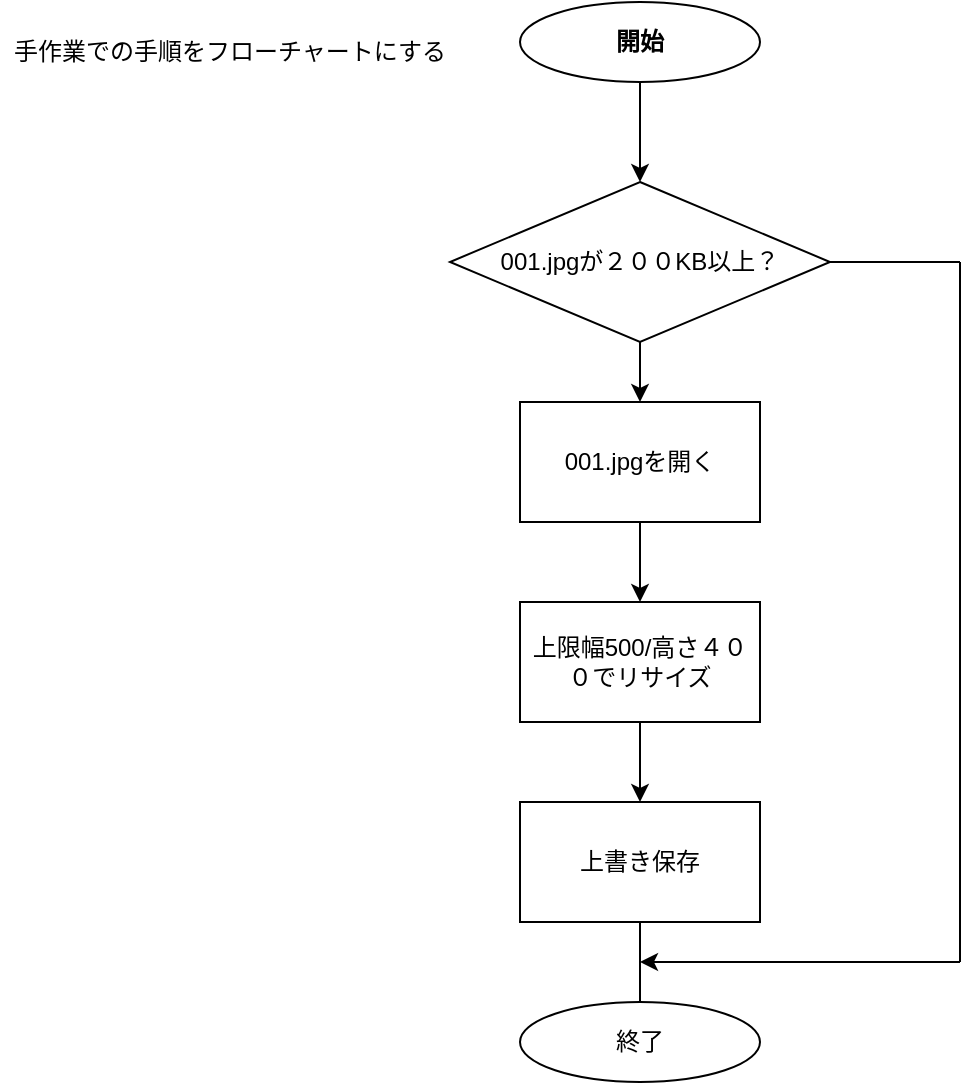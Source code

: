 <mxfile>
    <diagram id="jWqXCuMdcTVXw1HA-KOl" name="ページ1">
        <mxGraphModel dx="956" dy="529" grid="1" gridSize="10" guides="1" tooltips="1" connect="1" arrows="1" fold="1" page="1" pageScale="1" pageWidth="827" pageHeight="1169" math="0" shadow="0">
            <root>
                <mxCell id="0"/>
                <mxCell id="1" parent="0"/>
                <mxCell id="2" value="&lt;b&gt;開始&lt;/b&gt;" style="ellipse;whiteSpace=wrap;html=1;" parent="1" vertex="1">
                    <mxGeometry x="300" y="20" width="120" height="40" as="geometry"/>
                </mxCell>
                <mxCell id="3" value="001.jpgが２００KB以上？" style="rhombus;whiteSpace=wrap;html=1;" parent="1" vertex="1">
                    <mxGeometry x="265" y="110" width="190" height="80" as="geometry"/>
                </mxCell>
                <mxCell id="5" value="" style="endArrow=classic;html=1;entryX=0.5;entryY=0;entryDx=0;entryDy=0;exitX=0.5;exitY=1;exitDx=0;exitDy=0;" parent="1" source="2" target="3" edge="1">
                    <mxGeometry width="50" height="50" relative="1" as="geometry">
                        <mxPoint x="160" y="120" as="sourcePoint"/>
                        <mxPoint x="210" y="70" as="targetPoint"/>
                    </mxGeometry>
                </mxCell>
                <mxCell id="6" value="001.jpgを開く" style="rounded=0;whiteSpace=wrap;html=1;" parent="1" vertex="1">
                    <mxGeometry x="300" y="220" width="120" height="60" as="geometry"/>
                </mxCell>
                <mxCell id="7" value="" style="endArrow=classic;html=1;exitX=0.5;exitY=1;exitDx=0;exitDy=0;" parent="1" source="3" edge="1">
                    <mxGeometry width="50" height="50" relative="1" as="geometry">
                        <mxPoint x="180" y="250" as="sourcePoint"/>
                        <mxPoint x="360" y="220" as="targetPoint"/>
                    </mxGeometry>
                </mxCell>
                <mxCell id="8" value="" style="endArrow=none;html=1;exitX=1;exitY=0.5;exitDx=0;exitDy=0;" parent="1" source="3" edge="1">
                    <mxGeometry width="50" height="50" relative="1" as="geometry">
                        <mxPoint x="480" y="150" as="sourcePoint"/>
                        <mxPoint x="520" y="150" as="targetPoint"/>
                    </mxGeometry>
                </mxCell>
                <mxCell id="14" value="上限幅500/高さ４００でリサイズ" style="rounded=0;whiteSpace=wrap;html=1;" parent="1" vertex="1">
                    <mxGeometry x="300" y="320" width="120" height="60" as="geometry"/>
                </mxCell>
                <mxCell id="15" value="上書き保存" style="rounded=0;whiteSpace=wrap;html=1;" parent="1" vertex="1">
                    <mxGeometry x="300" y="420" width="120" height="60" as="geometry"/>
                </mxCell>
                <mxCell id="16" value="" style="endArrow=classic;html=1;exitX=0.5;exitY=1;exitDx=0;exitDy=0;entryX=0.5;entryY=0;entryDx=0;entryDy=0;" parent="1" source="6" target="14" edge="1">
                    <mxGeometry width="50" height="50" relative="1" as="geometry">
                        <mxPoint x="390" y="310" as="sourcePoint"/>
                        <mxPoint x="440" y="260" as="targetPoint"/>
                    </mxGeometry>
                </mxCell>
                <mxCell id="17" value="" style="endArrow=classic;html=1;exitX=0.5;exitY=1;exitDx=0;exitDy=0;entryX=0.5;entryY=0;entryDx=0;entryDy=0;" parent="1" source="14" target="15" edge="1">
                    <mxGeometry width="50" height="50" relative="1" as="geometry">
                        <mxPoint x="390" y="310" as="sourcePoint"/>
                        <mxPoint x="440" y="260" as="targetPoint"/>
                    </mxGeometry>
                </mxCell>
                <mxCell id="18" value="" style="endArrow=none;html=1;" parent="1" edge="1">
                    <mxGeometry width="50" height="50" relative="1" as="geometry">
                        <mxPoint x="520" y="500" as="sourcePoint"/>
                        <mxPoint x="520" y="150" as="targetPoint"/>
                    </mxGeometry>
                </mxCell>
                <mxCell id="19" value="" style="endArrow=classic;html=1;" parent="1" edge="1">
                    <mxGeometry width="50" height="50" relative="1" as="geometry">
                        <mxPoint x="520" y="500" as="sourcePoint"/>
                        <mxPoint x="360" y="500" as="targetPoint"/>
                    </mxGeometry>
                </mxCell>
                <mxCell id="20" value="" style="endArrow=none;html=1;exitX=0.5;exitY=1;exitDx=0;exitDy=0;" parent="1" source="15" edge="1">
                    <mxGeometry width="50" height="50" relative="1" as="geometry">
                        <mxPoint x="360" y="490" as="sourcePoint"/>
                        <mxPoint x="360" y="520" as="targetPoint"/>
                    </mxGeometry>
                </mxCell>
                <mxCell id="21" value="手作業での手順をフローチャートにする" style="text;strokeColor=none;align=center;fillColor=none;html=1;verticalAlign=middle;whiteSpace=wrap;rounded=0;" parent="1" vertex="1">
                    <mxGeometry x="40" y="30" width="230" height="30" as="geometry"/>
                </mxCell>
                <mxCell id="22" value="終了" style="ellipse;whiteSpace=wrap;html=1;" parent="1" vertex="1">
                    <mxGeometry x="300" y="520" width="120" height="40" as="geometry"/>
                </mxCell>
            </root>
        </mxGraphModel>
    </diagram>
    <diagram id="tOGqeF3tTOOJGU161ycv" name="ページ2">
        <mxGraphModel dx="956" dy="529" grid="1" gridSize="10" guides="1" tooltips="1" connect="1" arrows="1" fold="1" page="1" pageScale="1" pageWidth="827" pageHeight="1169" math="0" shadow="0">
            <root>
                <mxCell id="0"/>
                <mxCell id="1" parent="0"/>
                <mxCell id="Uq3LASM3-ErkhtDplsgJ-1" value="&lt;b&gt;開始&lt;/b&gt;" style="ellipse;whiteSpace=wrap;html=1;" vertex="1" parent="1">
                    <mxGeometry x="280" y="40" width="120" height="40" as="geometry"/>
                </mxCell>
                <mxCell id="Uq3LASM3-ErkhtDplsgJ-16" value="PHOTOディレクトリの１画像を開く" style="rounded=0;whiteSpace=wrap;html=1;" vertex="1" parent="1">
                    <mxGeometry x="280" y="110" width="120" height="40" as="geometry"/>
                </mxCell>
                <mxCell id="Uq3LASM3-ErkhtDplsgJ-17" value="" style="endArrow=classic;html=1;exitX=0.5;exitY=1;exitDx=0;exitDy=0;entryX=0.5;entryY=0;entryDx=0;entryDy=0;" edge="1" parent="1" source="Uq3LASM3-ErkhtDplsgJ-1" target="Uq3LASM3-ErkhtDplsgJ-16">
                    <mxGeometry width="50" height="50" relative="1" as="geometry">
                        <mxPoint x="390" y="200" as="sourcePoint"/>
                        <mxPoint x="440" y="150" as="targetPoint"/>
                    </mxGeometry>
                </mxCell>
                <mxCell id="Uq3LASM3-ErkhtDplsgJ-18" value="&lt;font style=&quot;font-size: 10px;&quot;&gt;&lt;b&gt;画像のサイズは２００KB?&lt;/b&gt;&lt;/font&gt;" style="rhombus;whiteSpace=wrap;html=1;" vertex="1" parent="1">
                    <mxGeometry x="265" y="180" width="150" height="40" as="geometry"/>
                </mxCell>
                <mxCell id="Wkg9TOmFnq4hrMnxrKkk-1" value="上限幅500/高さ４００で画像をリサイズ" style="rounded=0;whiteSpace=wrap;html=1;" vertex="1" parent="1">
                    <mxGeometry x="280" y="240" width="120" height="60" as="geometry"/>
                </mxCell>
                <mxCell id="9FSf8ux2JqQSLDYhynyR-1" value="画像を上書き保存" style="rounded=0;whiteSpace=wrap;html=1;" vertex="1" parent="1">
                    <mxGeometry x="280" y="330" width="120" height="30" as="geometry"/>
                </mxCell>
                <mxCell id="9FSf8ux2JqQSLDYhynyR-2" value="&lt;font style=&quot;font-size: 10px;&quot;&gt;&lt;b&gt;全ての画像を処理したか？&lt;/b&gt;&lt;/font&gt;" style="rhombus;whiteSpace=wrap;html=1;" vertex="1" parent="1">
                    <mxGeometry x="265" y="380" width="150" height="60" as="geometry"/>
                </mxCell>
                <mxCell id="9FSf8ux2JqQSLDYhynyR-3" value="終了" style="ellipse;whiteSpace=wrap;html=1;" vertex="1" parent="1">
                    <mxGeometry x="280" y="470" width="120" height="30" as="geometry"/>
                </mxCell>
                <mxCell id="9FSf8ux2JqQSLDYhynyR-4" value="" style="endArrow=classic;html=1;entryX=0.5;entryY=0;entryDx=0;entryDy=0;exitX=0.5;exitY=1;exitDx=0;exitDy=0;" edge="1" parent="1" source="Uq3LASM3-ErkhtDplsgJ-16" target="Uq3LASM3-ErkhtDplsgJ-18">
                    <mxGeometry width="50" height="50" relative="1" as="geometry">
                        <mxPoint x="140" y="200" as="sourcePoint"/>
                        <mxPoint x="190" y="150" as="targetPoint"/>
                    </mxGeometry>
                </mxCell>
                <mxCell id="9FSf8ux2JqQSLDYhynyR-5" value="" style="endArrow=classic;html=1;entryX=0.5;entryY=0;entryDx=0;entryDy=0;exitX=0.5;exitY=1;exitDx=0;exitDy=0;" edge="1" parent="1" source="Uq3LASM3-ErkhtDplsgJ-18" target="Wkg9TOmFnq4hrMnxrKkk-1">
                    <mxGeometry width="50" height="50" relative="1" as="geometry">
                        <mxPoint x="90" y="290" as="sourcePoint"/>
                        <mxPoint x="140" y="240" as="targetPoint"/>
                    </mxGeometry>
                </mxCell>
                <mxCell id="9FSf8ux2JqQSLDYhynyR-6" value="" style="endArrow=classic;html=1;entryX=0.5;entryY=0;entryDx=0;entryDy=0;exitX=0.5;exitY=1;exitDx=0;exitDy=0;" edge="1" parent="1" source="Wkg9TOmFnq4hrMnxrKkk-1" target="9FSf8ux2JqQSLDYhynyR-1">
                    <mxGeometry width="50" height="50" relative="1" as="geometry">
                        <mxPoint x="160" y="310" as="sourcePoint"/>
                        <mxPoint x="210" y="260" as="targetPoint"/>
                    </mxGeometry>
                </mxCell>
                <mxCell id="9FSf8ux2JqQSLDYhynyR-7" value="" style="endArrow=classic;html=1;entryX=0.5;entryY=0;entryDx=0;entryDy=0;exitX=0.5;exitY=1;exitDx=0;exitDy=0;" edge="1" parent="1" source="9FSf8ux2JqQSLDYhynyR-1" target="9FSf8ux2JqQSLDYhynyR-2">
                    <mxGeometry width="50" height="50" relative="1" as="geometry">
                        <mxPoint x="130" y="400" as="sourcePoint"/>
                        <mxPoint x="180" y="350" as="targetPoint"/>
                    </mxGeometry>
                </mxCell>
                <mxCell id="9FSf8ux2JqQSLDYhynyR-8" value="" style="endArrow=classic;html=1;entryX=0.5;entryY=0;entryDx=0;entryDy=0;exitX=0.5;exitY=1;exitDx=0;exitDy=0;" edge="1" parent="1" source="9FSf8ux2JqQSLDYhynyR-2" target="9FSf8ux2JqQSLDYhynyR-3">
                    <mxGeometry width="50" height="50" relative="1" as="geometry">
                        <mxPoint x="120" y="440" as="sourcePoint"/>
                        <mxPoint x="170" y="390" as="targetPoint"/>
                    </mxGeometry>
                </mxCell>
                <mxCell id="9FSf8ux2JqQSLDYhynyR-9" value="" style="endArrow=none;html=1;exitX=1;exitY=0.5;exitDx=0;exitDy=0;" edge="1" parent="1" source="Uq3LASM3-ErkhtDplsgJ-18">
                    <mxGeometry width="50" height="50" relative="1" as="geometry">
                        <mxPoint x="510" y="200" as="sourcePoint"/>
                        <mxPoint x="480" y="200" as="targetPoint"/>
                    </mxGeometry>
                </mxCell>
                <mxCell id="9FSf8ux2JqQSLDYhynyR-10" value="" style="endArrow=none;html=1;" edge="1" parent="1">
                    <mxGeometry width="50" height="50" relative="1" as="geometry">
                        <mxPoint x="480" y="370" as="sourcePoint"/>
                        <mxPoint x="480" y="200" as="targetPoint"/>
                    </mxGeometry>
                </mxCell>
                <mxCell id="9FSf8ux2JqQSLDYhynyR-11" value="" style="endArrow=classic;html=1;" edge="1" parent="1">
                    <mxGeometry width="50" height="50" relative="1" as="geometry">
                        <mxPoint x="480" y="370" as="sourcePoint"/>
                        <mxPoint x="340" y="370" as="targetPoint"/>
                    </mxGeometry>
                </mxCell>
                <mxCell id="9FSf8ux2JqQSLDYhynyR-12" value="" style="endArrow=none;html=1;entryX=0;entryY=0.5;entryDx=0;entryDy=0;" edge="1" parent="1" target="9FSf8ux2JqQSLDYhynyR-2">
                    <mxGeometry width="50" height="50" relative="1" as="geometry">
                        <mxPoint x="180" y="410" as="sourcePoint"/>
                        <mxPoint x="220" y="390" as="targetPoint"/>
                    </mxGeometry>
                </mxCell>
                <mxCell id="9FSf8ux2JqQSLDYhynyR-13" value="" style="endArrow=none;html=1;" edge="1" parent="1">
                    <mxGeometry width="50" height="50" relative="1" as="geometry">
                        <mxPoint x="180" y="410" as="sourcePoint"/>
                        <mxPoint x="180" y="90" as="targetPoint"/>
                    </mxGeometry>
                </mxCell>
                <mxCell id="9FSf8ux2JqQSLDYhynyR-15" value="" style="endArrow=classic;html=1;" edge="1" parent="1">
                    <mxGeometry width="50" height="50" relative="1" as="geometry">
                        <mxPoint x="180" y="90" as="sourcePoint"/>
                        <mxPoint x="340" y="90" as="targetPoint"/>
                    </mxGeometry>
                </mxCell>
                <mxCell id="9FSf8ux2JqQSLDYhynyR-16" value="NO" style="text;strokeColor=none;align=center;fillColor=none;html=1;verticalAlign=middle;whiteSpace=wrap;rounded=0;" vertex="1" parent="1">
                    <mxGeometry x="400" y="180" width="60" height="30" as="geometry"/>
                </mxCell>
                <mxCell id="9FSf8ux2JqQSLDYhynyR-17" value="YES" style="text;strokeColor=none;align=center;fillColor=none;html=1;verticalAlign=middle;whiteSpace=wrap;rounded=0;" vertex="1" parent="1">
                    <mxGeometry x="290" y="210" width="60" height="30" as="geometry"/>
                </mxCell>
                <mxCell id="9FSf8ux2JqQSLDYhynyR-18" value="YES" style="text;strokeColor=none;align=center;fillColor=none;html=1;verticalAlign=middle;whiteSpace=wrap;rounded=0;" vertex="1" parent="1">
                    <mxGeometry x="330" y="440" width="60" height="30" as="geometry"/>
                </mxCell>
                <mxCell id="9FSf8ux2JqQSLDYhynyR-19" value="NO" style="text;strokeColor=none;align=center;fillColor=none;html=1;verticalAlign=middle;whiteSpace=wrap;rounded=0;" vertex="1" parent="1">
                    <mxGeometry x="220" y="390" width="60" height="30" as="geometry"/>
                </mxCell>
                <mxCell id="9FSf8ux2JqQSLDYhynyR-20" value="&lt;b&gt;&lt;font style=&quot;font-size: 18px;&quot;&gt;全体のフローチャート&lt;/font&gt;&lt;/b&gt;" style="text;strokeColor=none;align=center;fillColor=none;html=1;verticalAlign=middle;whiteSpace=wrap;rounded=0;" vertex="1" parent="1">
                    <mxGeometry x="100" y="30" width="30" height="230" as="geometry"/>
                </mxCell>
            </root>
        </mxGraphModel>
    </diagram>
    <diagram id="vkIryZmsh50vkbmFRDrF" name="ページ3">
        <mxGraphModel dx="956" dy="529" grid="1" gridSize="10" guides="1" tooltips="1" connect="1" arrows="1" fold="1" page="1" pageScale="1" pageWidth="827" pageHeight="1169" math="0" shadow="0">
            <root>
                <mxCell id="0"/>
                <mxCell id="1" parent="0"/>
                <mxCell id="iXjMF2ezNyBfUPPfmFe6-1" value="開始" style="ellipse;whiteSpace=wrap;html=1;" parent="1" vertex="1">
                    <mxGeometry x="300" y="20" width="120" height="30" as="geometry"/>
                </mxCell>
                <mxCell id="x_D2iD-1eCyZbfnQMzm0-8" style="edgeStyle=none;html=1;exitX=0.5;exitY=1;exitDx=0;exitDy=0;entryX=0.5;entryY=0;entryDx=0;entryDy=0;" parent="1" source="iXjMF2ezNyBfUPPfmFe6-2" target="iXjMF2ezNyBfUPPfmFe6-3" edge="1">
                    <mxGeometry relative="1" as="geometry"/>
                </mxCell>
                <mxCell id="iXjMF2ezNyBfUPPfmFe6-2" value="PHOTOディレクトリ中の全てのファイル名を取得、個数をM" style="rounded=0;whiteSpace=wrap;html=1;" parent="1" vertex="1">
                    <mxGeometry x="215" y="70" width="290" height="40" as="geometry"/>
                </mxCell>
                <mxCell id="x_D2iD-1eCyZbfnQMzm0-9" style="edgeStyle=none;html=1;exitX=0.5;exitY=1;exitDx=0;exitDy=0;entryX=0.5;entryY=0;entryDx=0;entryDy=0;" parent="1" source="iXjMF2ezNyBfUPPfmFe6-3" target="mxuD2oaaVownVoRnkWMi-1" edge="1">
                    <mxGeometry relative="1" as="geometry"/>
                </mxCell>
                <mxCell id="iXjMF2ezNyBfUPPfmFe6-3" value="n = 0 (０番目の画像)" style="rounded=0;whiteSpace=wrap;html=1;" parent="1" vertex="1">
                    <mxGeometry x="300" y="130" width="120" height="30" as="geometry"/>
                </mxCell>
                <mxCell id="x_D2iD-1eCyZbfnQMzm0-10" style="edgeStyle=none;html=1;exitX=0.5;exitY=1;exitDx=0;exitDy=0;entryX=0.5;entryY=0;entryDx=0;entryDy=0;" parent="1" source="mxuD2oaaVownVoRnkWMi-1" target="mxuD2oaaVownVoRnkWMi-2" edge="1">
                    <mxGeometry relative="1" as="geometry"/>
                </mxCell>
                <mxCell id="mxuD2oaaVownVoRnkWMi-1" value="n番目の画像を開く" style="rounded=0;whiteSpace=wrap;html=1;" parent="1" vertex="1">
                    <mxGeometry x="300" y="190" width="120" height="30" as="geometry"/>
                </mxCell>
                <mxCell id="x_D2iD-1eCyZbfnQMzm0-11" style="edgeStyle=none;html=1;exitX=0.5;exitY=1;exitDx=0;exitDy=0;entryX=0.5;entryY=0;entryDx=0;entryDy=0;" parent="1" source="mxuD2oaaVownVoRnkWMi-2" target="l6_Gu_cY-WionWL66st3-1" edge="1">
                    <mxGeometry relative="1" as="geometry"/>
                </mxCell>
                <mxCell id="mxuD2oaaVownVoRnkWMi-2" value="&lt;font style=&quot;font-size: 10px;&quot;&gt;&lt;b&gt;n番目の画像のサイズは２００KB以上か？&lt;/b&gt;&lt;/font&gt;" style="rhombus;whiteSpace=wrap;html=1;" parent="1" vertex="1">
                    <mxGeometry x="250" y="250" width="220" height="50" as="geometry"/>
                </mxCell>
                <mxCell id="x_D2iD-1eCyZbfnQMzm0-12" style="edgeStyle=none;html=1;exitX=0.5;exitY=1;exitDx=0;exitDy=0;entryX=0.5;entryY=0;entryDx=0;entryDy=0;" parent="1" source="l6_Gu_cY-WionWL66st3-1" target="x_D2iD-1eCyZbfnQMzm0-1" edge="1">
                    <mxGeometry relative="1" as="geometry"/>
                </mxCell>
                <mxCell id="l6_Gu_cY-WionWL66st3-1" value="n番目の画像を上限幅500/高さ400でリサイズ" style="rounded=0;whiteSpace=wrap;html=1;" parent="1" vertex="1">
                    <mxGeometry x="300" y="320" width="120" height="60" as="geometry"/>
                </mxCell>
                <mxCell id="x_D2iD-1eCyZbfnQMzm0-13" style="edgeStyle=none;html=1;exitX=0.5;exitY=1;exitDx=0;exitDy=0;entryX=0.5;entryY=0;entryDx=0;entryDy=0;" parent="1" source="x_D2iD-1eCyZbfnQMzm0-1" target="x_D2iD-1eCyZbfnQMzm0-3" edge="1">
                    <mxGeometry relative="1" as="geometry"/>
                </mxCell>
                <mxCell id="x_D2iD-1eCyZbfnQMzm0-1" value="上書き保存" style="rounded=0;whiteSpace=wrap;html=1;" parent="1" vertex="1">
                    <mxGeometry x="300" y="400" width="120" height="30" as="geometry"/>
                </mxCell>
                <mxCell id="x_D2iD-1eCyZbfnQMzm0-15" style="edgeStyle=none;html=1;exitX=0;exitY=0.5;exitDx=0;exitDy=0;" parent="1" source="x_D2iD-1eCyZbfnQMzm0-2" edge="1">
                    <mxGeometry relative="1" as="geometry">
                        <mxPoint x="200" y="530" as="targetPoint"/>
                    </mxGeometry>
                </mxCell>
                <mxCell id="x_D2iD-1eCyZbfnQMzm0-2" value="n &amp;lt;= M" style="rhombus;whiteSpace=wrap;html=1;" parent="1" vertex="1">
                    <mxGeometry x="320" y="510" width="80" height="40" as="geometry"/>
                </mxCell>
                <mxCell id="x_D2iD-1eCyZbfnQMzm0-14" style="edgeStyle=none;html=1;exitX=0.5;exitY=1;exitDx=0;exitDy=0;" parent="1" source="x_D2iD-1eCyZbfnQMzm0-3" target="x_D2iD-1eCyZbfnQMzm0-2" edge="1">
                    <mxGeometry relative="1" as="geometry"/>
                </mxCell>
                <mxCell id="x_D2iD-1eCyZbfnQMzm0-3" value="n = n + 1" style="rounded=0;whiteSpace=wrap;html=1;" parent="1" vertex="1">
                    <mxGeometry x="300" y="460" width="120" height="30" as="geometry"/>
                </mxCell>
                <mxCell id="x_D2iD-1eCyZbfnQMzm0-4" value="終了" style="ellipse;whiteSpace=wrap;html=1;" parent="1" vertex="1">
                    <mxGeometry x="470" y="505" width="120" height="50" as="geometry"/>
                </mxCell>
                <mxCell id="x_D2iD-1eCyZbfnQMzm0-7" value="" style="endArrow=classic;html=1;entryX=0.5;entryY=0;entryDx=0;entryDy=0;exitX=0.5;exitY=1;exitDx=0;exitDy=0;" parent="1" source="iXjMF2ezNyBfUPPfmFe6-1" target="iXjMF2ezNyBfUPPfmFe6-2" edge="1">
                    <mxGeometry width="50" height="50" relative="1" as="geometry">
                        <mxPoint x="110" y="260" as="sourcePoint"/>
                        <mxPoint x="160" y="210" as="targetPoint"/>
                    </mxGeometry>
                </mxCell>
                <mxCell id="x_D2iD-1eCyZbfnQMzm0-16" value="" style="endArrow=classic;html=1;" parent="1" edge="1">
                    <mxGeometry width="50" height="50" relative="1" as="geometry">
                        <mxPoint x="200" y="530" as="sourcePoint"/>
                        <mxPoint x="200" y="180" as="targetPoint"/>
                    </mxGeometry>
                </mxCell>
                <mxCell id="x_D2iD-1eCyZbfnQMzm0-18" value="" style="endArrow=classic;html=1;entryX=0;entryY=0.5;entryDx=0;entryDy=0;" parent="1" target="x_D2iD-1eCyZbfnQMzm0-4" edge="1">
                    <mxGeometry width="50" height="50" relative="1" as="geometry">
                        <mxPoint x="400" y="530" as="sourcePoint"/>
                        <mxPoint x="450" y="480" as="targetPoint"/>
                    </mxGeometry>
                </mxCell>
                <mxCell id="x_D2iD-1eCyZbfnQMzm0-19" value="" style="endArrow=classic;html=1;" parent="1" edge="1">
                    <mxGeometry width="50" height="50" relative="1" as="geometry">
                        <mxPoint x="200" y="180" as="sourcePoint"/>
                        <mxPoint x="360" y="180" as="targetPoint"/>
                    </mxGeometry>
                </mxCell>
                <mxCell id="x_D2iD-1eCyZbfnQMzm0-20" value="" style="endArrow=classic;html=1;exitX=1;exitY=0.5;exitDx=0;exitDy=0;" parent="1" source="mxuD2oaaVownVoRnkWMi-2" edge="1">
                    <mxGeometry width="50" height="50" relative="1" as="geometry">
                        <mxPoint x="480" y="280" as="sourcePoint"/>
                        <mxPoint x="530" y="275" as="targetPoint"/>
                    </mxGeometry>
                </mxCell>
                <mxCell id="x_D2iD-1eCyZbfnQMzm0-21" value="" style="endArrow=classic;html=1;" parent="1" edge="1">
                    <mxGeometry width="50" height="50" relative="1" as="geometry">
                        <mxPoint x="520" y="280" as="sourcePoint"/>
                        <mxPoint x="520" y="450" as="targetPoint"/>
                    </mxGeometry>
                </mxCell>
                <mxCell id="x_D2iD-1eCyZbfnQMzm0-22" value="" style="endArrow=classic;html=1;" parent="1" edge="1">
                    <mxGeometry width="50" height="50" relative="1" as="geometry">
                        <mxPoint x="520" y="450" as="sourcePoint"/>
                        <mxPoint x="360" y="450" as="targetPoint"/>
                    </mxGeometry>
                </mxCell>
            </root>
        </mxGraphModel>
    </diagram>
    <diagram id="kflJSofbFBq0iarQgJ8d" name="ページ4">
        <mxGraphModel dx="956" dy="352" grid="1" gridSize="10" guides="1" tooltips="1" connect="1" arrows="1" fold="1" page="1" pageScale="1" pageWidth="827" pageHeight="1169" math="0" shadow="0">
            <root>
                <mxCell id="0"/>
                <mxCell id="1" parent="0"/>
                <mxCell id="Ox-BrFo9RznzUCdzO3-2-4" style="edgeStyle=none;html=1;exitX=0.5;exitY=1;exitDx=0;exitDy=0;entryX=0.5;entryY=0;entryDx=0;entryDy=0;" edge="1" parent="1" source="Ox-BrFo9RznzUCdzO3-2-1" target="Ox-BrFo9RznzUCdzO3-2-2">
                    <mxGeometry relative="1" as="geometry"/>
                </mxCell>
                <mxCell id="Ox-BrFo9RznzUCdzO3-2-1" value="開始" style="ellipse;whiteSpace=wrap;html=1;" vertex="1" parent="1">
                    <mxGeometry x="85" y="30" width="120" height="50" as="geometry"/>
                </mxCell>
                <mxCell id="Ox-BrFo9RznzUCdzO3-2-6" style="edgeStyle=none;html=1;exitX=0.5;exitY=1;exitDx=0;exitDy=0;entryX=0.5;entryY=0;entryDx=0;entryDy=0;" edge="1" parent="1" source="Ox-BrFo9RznzUCdzO3-2-2" target="Ox-BrFo9RznzUCdzO3-2-5">
                    <mxGeometry relative="1" as="geometry"/>
                </mxCell>
                <mxCell id="Ox-BrFo9RznzUCdzO3-2-2" value="ファイルのopen" style="rounded=1;whiteSpace=wrap;html=1;" vertex="1" parent="1">
                    <mxGeometry x="85" y="110" width="120" height="60" as="geometry"/>
                </mxCell>
                <mxCell id="Ox-BrFo9RznzUCdzO3-2-8" style="edgeStyle=none;html=1;exitX=0.5;exitY=1;exitDx=0;exitDy=0;entryX=0.5;entryY=0;entryDx=0;entryDy=0;" edge="1" parent="1" source="Ox-BrFo9RznzUCdzO3-2-5" target="Ox-BrFo9RznzUCdzO3-2-7">
                    <mxGeometry relative="1" as="geometry"/>
                </mxCell>
                <mxCell id="Ox-BrFo9RznzUCdzO3-2-5" value="データを出力&lt;div&gt;（write&lt;span style=&quot;background-color: transparent;&quot;&gt;）&lt;/span&gt;&lt;/div&gt;" style="rounded=1;whiteSpace=wrap;html=1;" vertex="1" parent="1">
                    <mxGeometry x="85" y="210" width="120" height="60" as="geometry"/>
                </mxCell>
                <mxCell id="Ox-BrFo9RznzUCdzO3-2-10" style="edgeStyle=none;html=1;exitX=0.5;exitY=1;exitDx=0;exitDy=0;entryX=0.5;entryY=0;entryDx=0;entryDy=0;" edge="1" parent="1" source="Ox-BrFo9RznzUCdzO3-2-7" target="Ox-BrFo9RznzUCdzO3-2-9">
                    <mxGeometry relative="1" as="geometry"/>
                </mxCell>
                <mxCell id="Ox-BrFo9RznzUCdzO3-2-7" value="ファイルをclose" style="rounded=1;whiteSpace=wrap;html=1;" vertex="1" parent="1">
                    <mxGeometry x="85" y="310" width="120" height="60" as="geometry"/>
                </mxCell>
                <mxCell id="Ox-BrFo9RznzUCdzO3-2-9" value="終了" style="ellipse;whiteSpace=wrap;html=1;" vertex="1" parent="1">
                    <mxGeometry x="80" y="410" width="130" height="70" as="geometry"/>
                </mxCell>
                <mxCell id="Ox-BrFo9RznzUCdzO3-2-11" style="edgeStyle=none;html=1;exitX=0.5;exitY=1;exitDx=0;exitDy=0;entryX=0.5;entryY=0;entryDx=0;entryDy=0;" edge="1" source="Ox-BrFo9RznzUCdzO3-2-12" target="Ox-BrFo9RznzUCdzO3-2-14" parent="1">
                    <mxGeometry relative="1" as="geometry"/>
                </mxCell>
                <mxCell id="Ox-BrFo9RznzUCdzO3-2-12" value="開始" style="ellipse;whiteSpace=wrap;html=1;" vertex="1" parent="1">
                    <mxGeometry x="354" y="30" width="120" height="50" as="geometry"/>
                </mxCell>
                <mxCell id="Ox-BrFo9RznzUCdzO3-2-13" style="edgeStyle=none;html=1;exitX=0.5;exitY=1;exitDx=0;exitDy=0;entryX=0.5;entryY=0;entryDx=0;entryDy=0;" edge="1" source="Ox-BrFo9RznzUCdzO3-2-14" target="Ox-BrFo9RznzUCdzO3-2-16" parent="1">
                    <mxGeometry relative="1" as="geometry"/>
                </mxCell>
                <mxCell id="Ox-BrFo9RznzUCdzO3-2-14" value="ファイルのopen" style="rounded=1;whiteSpace=wrap;html=1;" vertex="1" parent="1">
                    <mxGeometry x="354" y="110" width="120" height="60" as="geometry"/>
                </mxCell>
                <mxCell id="Ox-BrFo9RznzUCdzO3-2-15" style="edgeStyle=none;html=1;exitX=0.5;exitY=1;exitDx=0;exitDy=0;entryX=0.5;entryY=0;entryDx=0;entryDy=0;" edge="1" source="Ox-BrFo9RznzUCdzO3-2-16" target="Ox-BrFo9RznzUCdzO3-2-18" parent="1">
                    <mxGeometry relative="1" as="geometry"/>
                </mxCell>
                <mxCell id="Ox-BrFo9RznzUCdzO3-2-16" value="データを読み込む&lt;div&gt;(read)&lt;/div&gt;" style="rounded=1;whiteSpace=wrap;html=1;" vertex="1" parent="1">
                    <mxGeometry x="354" y="210" width="120" height="60" as="geometry"/>
                </mxCell>
                <mxCell id="Ox-BrFo9RznzUCdzO3-2-17" style="edgeStyle=none;html=1;exitX=0.5;exitY=1;exitDx=0;exitDy=0;entryX=0.5;entryY=0;entryDx=0;entryDy=0;" edge="1" source="Ox-BrFo9RznzUCdzO3-2-18" target="Ox-BrFo9RznzUCdzO3-2-19" parent="1">
                    <mxGeometry relative="1" as="geometry"/>
                </mxCell>
                <mxCell id="Ox-BrFo9RznzUCdzO3-2-18" value="ファイルをclose" style="rounded=1;whiteSpace=wrap;html=1;" vertex="1" parent="1">
                    <mxGeometry x="354" y="310" width="120" height="60" as="geometry"/>
                </mxCell>
                <mxCell id="Ox-BrFo9RznzUCdzO3-2-19" value="終了" style="ellipse;whiteSpace=wrap;html=1;" vertex="1" parent="1">
                    <mxGeometry x="349" y="410" width="130" height="70" as="geometry"/>
                </mxCell>
            </root>
        </mxGraphModel>
    </diagram>
</mxfile>